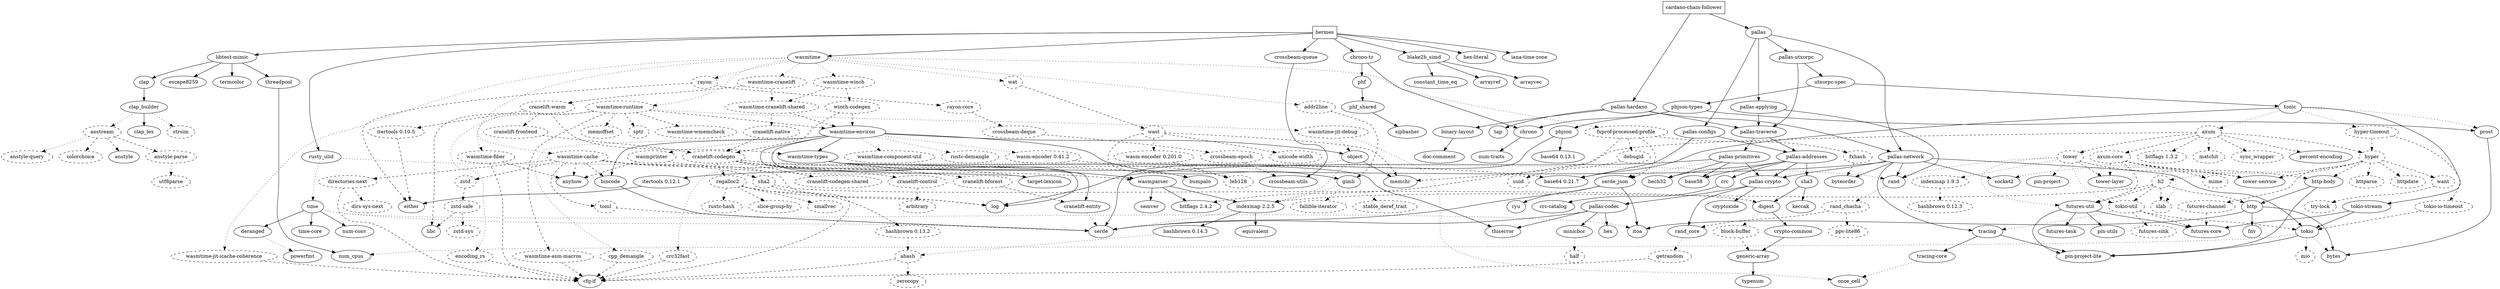 digraph {
    0 [ label = "hermes" shape = box]
    1 [ label = "cardano-chain-follower" shape = box]
    2 [ label = "anyhow" ]
    3 [ label = "blake2b_simd" ]
    4 [ label = "chrono" ]
    5 [ label = "chrono-tz" ]
    6 [ label = "crossbeam-queue" ]
    7 [ label = "hex-literal" ]
    8 [ label = "iana-time-zone" ]
    9 [ label = "libtest-mimic" ]
    10 [ label = "once_cell" ]
    11 [ label = "rusty_ulid" ]
    12 [ label = "thiserror" ]
    13 [ label = "time" ]
    14 [ label = "wasmtime" ]
    15 [ label = "pallas" ]
    16 [ label = "pallas-hardano" ]
    17 [ label = "tokio" ]
    18 [ label = "tracing" ]
    19 [ label = "arrayref" ]
    20 [ label = "arrayvec" ]
    21 [ label = "constant_time_eq" ]
    22 [ label = "num-traits" ]
    23 [ label = "phf" ]
    24 [ label = "crossbeam-utils" ]
    25 [ label = "clap" ]
    26 [ label = "escape8259" ]
    27 [ label = "termcolor" ]
    28 [ label = "threadpool" ]
    29 [ label = "rand" ]
    30 [ label = "serde" ]
    31 [ label = "deranged" ]
    32 [ label = "itoa" ]
    33 [ label = "num-conv" ]
    34 [ label = "powerfmt" ]
    35 [ label = "time-core" ]
    36 [ label = "addr2line" style = dashed]
    37 [ label = "bincode" ]
    38 [ label = "bumpalo" ]
    39 [ label = "cfg-if" ]
    40 [ label = "encoding_rs" style = dashed]
    41 [ label = "fxprof-processed-profile" style = dashed]
    42 [ label = "gimli" ]
    43 [ label = "indexmap 2.2.5" ]
    44 [ label = "libc" ]
    45 [ label = "log" ]
    46 [ label = "object" ]
    47 [ label = "rayon" style = dashed]
    48 [ label = "serde_json" ]
    49 [ label = "target-lexicon" ]
    50 [ label = "wasm-encoder 0.41.2" style = dashed]
    51 [ label = "wasmparser" ]
    52 [ label = "wasmtime-cache" style = dashed]
    53 [ label = "wasmtime-component-util" style = dashed]
    54 [ label = "wasmtime-cranelift" style = dashed]
    55 [ label = "wasmtime-environ" ]
    56 [ label = "wasmtime-fiber" style = dashed]
    57 [ label = "wasmtime-jit-debug" style = dashed]
    58 [ label = "wasmtime-jit-icache-coherence" style = dashed]
    59 [ label = "wasmtime-runtime" style = dashed]
    60 [ label = "wasmtime-winch" style = dashed]
    61 [ label = "wat" style = dashed]
    62 [ label = "pallas-addresses" ]
    63 [ label = "pallas-applying" ]
    64 [ label = "pallas-codec" ]
    65 [ label = "pallas-configs" ]
    66 [ label = "pallas-crypto" ]
    67 [ label = "pallas-network" ]
    68 [ label = "pallas-primitives" ]
    69 [ label = "pallas-traverse" ]
    70 [ label = "pallas-utxorpc" ]
    71 [ label = "binary-layout" ]
    72 [ label = "tap" ]
    73 [ label = "bytes" ]
    74 [ label = "mio" style = dashed]
    75 [ label = "num_cpus" ]
    76 [ label = "pin-project-lite" ]
    77 [ label = "tracing-core" ]
    78 [ label = "phf_shared" ]
    79 [ label = "clap_builder" ]
    80 [ label = "rand_chacha" style = dashed]
    81 [ label = "rand_core" ]
    82 [ label = "bitflags 2.4.2" ]
    83 [ label = "debugid" style = dashed]
    84 [ label = "fxhash" style = dashed]
    85 [ label = "fallible-iterator" style = dashed]
    86 [ label = "stable_deref_trait" style = dashed]
    87 [ label = "equivalent" ]
    88 [ label = "hashbrown 0.14.3" ]
    89 [ label = "crc32fast" style = dashed]
    90 [ label = "memchr" ]
    91 [ label = "either" ]
    92 [ label = "rayon-core" style = dashed]
    93 [ label = "ryu" ]
    94 [ label = "leb128" style = dashed]
    95 [ label = "semver" ]
    96 [ label = "base64 0.21.7" ]
    97 [ label = "directories-next" style = dashed]
    98 [ label = "sha2" style = dashed]
    99 [ label = "toml" style = dashed]
    100 [ label = "zstd" style = dashed]
    101 [ label = "cranelift-codegen" style = dashed]
    102 [ label = "cranelift-control" style = dashed]
    103 [ label = "cranelift-entity" ]
    104 [ label = "cranelift-frontend" style = dashed]
    105 [ label = "cranelift-native" style = dashed]
    106 [ label = "cranelift-wasm" style = dashed]
    107 [ label = "wasmtime-cranelift-shared" style = dashed]
    108 [ label = "cpp_demangle" style = dashed]
    109 [ label = "rustc-demangle" style = dashed]
    110 [ label = "wasmprinter" style = dashed]
    111 [ label = "wasmtime-types" ]
    112 [ label = "memoffset" style = dashed]
    113 [ label = "sptr" style = dashed]
    114 [ label = "wasmtime-asm-macros" style = dashed]
    115 [ label = "wasmtime-wmemcheck" style = dashed]
    116 [ label = "winch-codegen" style = dashed]
    117 [ label = "wast" style = dashed]
    118 [ label = "base58" ]
    119 [ label = "bech32" ]
    120 [ label = "crc" ]
    121 [ label = "hex" ]
    122 [ label = "sha3" ]
    123 [ label = "minicbor" ]
    124 [ label = "cryptoxide" ]
    125 [ label = "byteorder" ]
    126 [ label = "itertools 0.12.1" ]
    127 [ label = "socket2" ]
    128 [ label = "utxorpc-spec" ]
    129 [ label = "doc-comment" ]
    130 [ label = "siphasher" ]
    131 [ label = "anstream" style = dashed]
    132 [ label = "anstyle" ]
    133 [ label = "clap_lex" ]
    134 [ label = "strsim" style = dashed]
    135 [ label = "ppv-lite86" style = dashed]
    136 [ label = "getrandom" style = dashed]
    137 [ label = "uuid" style = dashed]
    138 [ label = "ahash" style = dashed]
    139 [ label = "crossbeam-deque" style = dashed]
    140 [ label = "dirs-sys-next" style = dashed]
    141 [ label = "digest" ]
    142 [ label = "zstd-safe" style = dashed]
    143 [ label = "cranelift-bforest" style = dashed]
    144 [ label = "cranelift-codegen-shared" style = dashed]
    145 [ label = "regalloc2" style = dashed]
    146 [ label = "smallvec" style = dashed]
    147 [ label = "arbitrary" style = dashed]
    148 [ label = "itertools 0.10.5" style = dashed]
    149 [ label = "unicode-width" style = dashed]
    150 [ label = "wasm-encoder 0.201.0" style = dashed]
    151 [ label = "crc-catalog" ]
    152 [ label = "keccak" ]
    153 [ label = "half" style = dashed]
    154 [ label = "pbjson" ]
    155 [ label = "pbjson-types" ]
    156 [ label = "prost" ]
    157 [ label = "tonic" ]
    158 [ label = "anstyle-parse" style = dashed]
    159 [ label = "anstyle-query" style = dashed]
    160 [ label = "colorchoice" style = dashed]
    161 [ label = "utf8parse" style = dashed]
    162 [ label = "zerocopy" style = dashed]
    163 [ label = "crossbeam-epoch" style = dashed]
    164 [ label = "block-buffer" style = dashed]
    165 [ label = "crypto-common" ]
    166 [ label = "zstd-sys" style = dashed]
    167 [ label = "hashbrown 0.13.2" style = dashed]
    168 [ label = "rustc-hash" style = dashed]
    169 [ label = "slice-group-by" style = dashed]
    170 [ label = "base64 0.13.1" ]
    171 [ label = "axum" style = dashed]
    172 [ label = "futures-core" ]
    173 [ label = "futures-util" ]
    174 [ label = "h2" style = dashed]
    175 [ label = "http" ]
    176 [ label = "http-body" ]
    177 [ label = "hyper" style = dashed]
    178 [ label = "hyper-timeout" style = dashed]
    179 [ label = "percent-encoding" ]
    180 [ label = "pin-project" ]
    181 [ label = "tokio-stream" ]
    182 [ label = "tower" style = dashed]
    183 [ label = "tower-layer" ]
    184 [ label = "tower-service" ]
    185 [ label = "generic-array" ]
    186 [ label = "typenum" ]
    187 [ label = "axum-core" style = dashed]
    188 [ label = "bitflags 1.3.2" style = dashed]
    189 [ label = "matchit" style = dashed]
    190 [ label = "mime" style = dashed]
    191 [ label = "sync_wrapper" style = dashed]
    192 [ label = "futures-task" ]
    193 [ label = "pin-utils" ]
    194 [ label = "fnv" ]
    195 [ label = "futures-sink" style = dashed]
    196 [ label = "slab" style = dashed]
    197 [ label = "tokio-util" style = dashed]
    198 [ label = "futures-channel" style = dashed]
    199 [ label = "httparse" style = dashed]
    200 [ label = "httpdate" style = dashed]
    201 [ label = "want" style = dashed]
    202 [ label = "tokio-io-timeout" style = dashed]
    203 [ label = "indexmap 1.9.3" style = dashed]
    204 [ label = "try-lock" style = dashed]
    205 [ label = "hashbrown 0.12.3" style = dashed]
    0 -> 3 [ ]
    0 -> 5 [ ]
    0 -> 6 [ ]
    0 -> 7 [ ]
    0 -> 8 [ ]
    0 -> 9 [ ]
    0 -> 11 [ ]
    0 -> 14 [ ]
    1 -> 15 [ ]
    1 -> 16 [ ]
    3 -> 19 [ ]
    3 -> 20 [ ]
    3 -> 21 [ ]
    4 -> 22 [ ]
    5 -> 4 [ ]
    5 -> 23 [ ]
    6 -> 24 [ ]
    9 -> 25 [ ]
    9 -> 26 [ ]
    9 -> 27 [ ]
    9 -> 28 [ ]
    11 -> 29 [ style = dotted]
    11 -> 13 [ style = dotted]
    13 -> 31 [ ]
    13 -> 32 [ style = dotted]
    13 -> 33 [ ]
    13 -> 30 [ style = dotted]
    13 -> 35 [ ]
    14 -> 36 [ style = dotted]
    14 -> 41 [ style = dotted]
    14 -> 47 [ style = dotted]
    14 -> 52 [ style = dotted]
    14 -> 54 [ style = dotted]
    14 -> 58 [ style = dotted]
    14 -> 59 [ style = dotted]
    14 -> 60 [ style = dotted]
    14 -> 61 [ style = dotted]
    15 -> 63 [ ]
    15 -> 65 [ ]
    15 -> 67 [ ]
    15 -> 70 [ ]
    16 -> 71 [ ]
    16 -> 67 [ ]
    16 -> 69 [ ]
    16 -> 72 [ ]
    17 -> 73 [ style = dotted]
    17 -> 74 [ style = dotted]
    17 -> 75 [ style = dotted]
    17 -> 76 [ ]
    18 -> 76 [ ]
    18 -> 77 [ ]
    23 -> 78 [ ]
    25 -> 79 [ ]
    28 -> 75 [ ]
    29 -> 80 [ style = dotted]
    31 -> 34 [ style = dotted]
    36 -> 42 [ style = dashed]
    37 -> 30 [ ]
    40 -> 39 [ style = dashed]
    41 -> 82 [ style = dashed]
    41 -> 83 [ style = dashed]
    41 -> 84 [ style = dashed]
    41 -> 48 [ style = dashed]
    42 -> 85 [ style = dotted]
    42 -> 43 [ style = dotted]
    42 -> 86 [ style = dotted]
    43 -> 87 [ ]
    43 -> 88 [ ]
    43 -> 30 [ style = dotted]
    46 -> 89 [ style = dotted]
    46 -> 43 [ style = dotted]
    46 -> 90 [ ]
    47 -> 91 [ style = dashed]
    47 -> 92 [ style = dashed]
    48 -> 32 [ ]
    48 -> 93 [ ]
    48 -> 30 [ ]
    50 -> 94 [ style = dashed]
    51 -> 82 [ ]
    51 -> 43 [ ]
    51 -> 95 [ ]
    52 -> 2 [ style = dashed]
    52 -> 96 [ style = dashed]
    52 -> 37 [ style = dashed]
    52 -> 97 [ style = dashed]
    52 -> 45 [ style = dashed]
    52 -> 98 [ style = dashed]
    52 -> 99 [ style = dashed]
    52 -> 100 [ style = dashed]
    54 -> 106 [ style = dashed]
    54 -> 107 [ style = dashed]
    55 -> 37 [ ]
    55 -> 108 [ style = dotted]
    55 -> 42 [ ]
    55 -> 45 [ ]
    55 -> 46 [ ]
    55 -> 109 [ style = dotted]
    55 -> 49 [ ]
    55 -> 50 [ style = dotted]
    55 -> 110 [ style = dotted]
    55 -> 53 [ style = dotted]
    55 -> 111 [ ]
    56 -> 2 [ style = dashed]
    56 -> 39 [ style = dashed]
    57 -> 46 [ style = dotted]
    57 -> 10 [ style = dotted]
    58 -> 39 [ style = dashed]
    59 -> 40 [ style = dotted]
    59 -> 44 [ style = dashed]
    59 -> 112 [ style = dashed]
    59 -> 113 [ style = dashed]
    59 -> 114 [ style = dashed]
    59 -> 55 [ style = dashed]
    59 -> 56 [ style = dotted]
    59 -> 57 [ style = dotted]
    59 -> 115 [ style = dashed]
    60 -> 107 [ style = dashed]
    60 -> 116 [ style = dashed]
    61 -> 117 [ style = dashed]
    62 -> 118 [ ]
    62 -> 119 [ ]
    62 -> 120 [ ]
    62 -> 66 [ ]
    62 -> 122 [ ]
    63 -> 69 [ ]
    63 -> 29 [ ]
    64 -> 121 [ ]
    64 -> 123 [ ]
    64 -> 30 [ ]
    64 -> 12 [ ]
    65 -> 96 [ ]
    65 -> 62 [ ]
    65 -> 48 [ style = dotted]
    66 -> 124 [ ]
    66 -> 64 [ ]
    66 -> 81 [ ]
    67 -> 125 [ ]
    67 -> 126 [ ]
    67 -> 66 [ ]
    67 -> 29 [ ]
    67 -> 127 [ ]
    67 -> 17 [ ]
    67 -> 18 [ ]
    68 -> 118 [ ]
    68 -> 119 [ ]
    68 -> 45 [ ]
    68 -> 66 [ ]
    68 -> 48 [ style = dotted]
    69 -> 62 [ ]
    69 -> 68 [ ]
    70 -> 69 [ ]
    70 -> 128 [ ]
    71 -> 129 [ ]
    77 -> 10 [ style = dotted]
    78 -> 130 [ ]
    79 -> 131 [ style = dotted]
    79 -> 133 [ ]
    79 -> 134 [ style = dotted]
    80 -> 135 [ style = dashed]
    80 -> 81 [ style = dashed]
    81 -> 136 [ style = dotted]
    83 -> 137 [ style = dashed]
    84 -> 125 [ style = dashed]
    88 -> 138 [ style = dotted]
    89 -> 39 [ style = dashed]
    92 -> 139 [ style = dashed]
    97 -> 39 [ style = dashed]
    97 -> 140 [ style = dashed]
    98 -> 39 [ style = dashed]
    98 -> 141 [ style = dashed]
    99 -> 30 [ style = dashed]
    100 -> 142 [ style = dashed]
    101 -> 38 [ style = dashed]
    101 -> 143 [ style = dashed]
    101 -> 144 [ style = dashed]
    101 -> 102 [ style = dashed]
    101 -> 42 [ style = dotted]
    101 -> 145 [ style = dashed]
    101 -> 49 [ style = dashed]
    102 -> 147 [ style = dashed]
    103 -> 30 [ style = dotted]
    104 -> 101 [ style = dashed]
    105 -> 101 [ style = dashed]
    106 -> 104 [ style = dashed]
    106 -> 148 [ style = dashed]
    106 -> 111 [ style = dashed]
    107 -> 105 [ style = dashed]
    107 -> 55 [ style = dashed]
    108 -> 39 [ style = dashed]
    110 -> 2 [ style = dashed]
    110 -> 51 [ style = dashed]
    111 -> 103 [ ]
    111 -> 12 [ ]
    111 -> 51 [ ]
    114 -> 39 [ style = dashed]
    116 -> 101 [ style = dashed]
    116 -> 55 [ style = dashed]
    117 -> 38 [ style = dashed]
    117 -> 90 [ style = dashed]
    117 -> 149 [ style = dashed]
    117 -> 150 [ style = dashed]
    120 -> 151 [ ]
    122 -> 141 [ ]
    122 -> 152 [ ]
    123 -> 153 [ style = dotted]
    126 -> 91 [ ]
    128 -> 155 [ ]
    128 -> 157 [ ]
    131 -> 132 [ style = dashed]
    131 -> 158 [ style = dashed]
    131 -> 159 [ style = dotted]
    131 -> 160 [ style = dashed]
    136 -> 39 [ style = dashed]
    138 -> 39 [ style = dashed]
    138 -> 162 [ style = dashed]
    139 -> 163 [ style = dashed]
    141 -> 164 [ style = dotted]
    141 -> 165 [ ]
    142 -> 44 [ style = dashed]
    142 -> 166 [ style = dashed]
    143 -> 103 [ style = dashed]
    145 -> 167 [ style = dashed]
    145 -> 45 [ style = dashed]
    145 -> 168 [ style = dashed]
    145 -> 169 [ style = dashed]
    145 -> 146 [ style = dashed]
    148 -> 91 [ style = dashed]
    150 -> 94 [ style = dashed]
    154 -> 170 [ ]
    154 -> 30 [ ]
    155 -> 4 [ ]
    155 -> 154 [ ]
    155 -> 156 [ ]
    156 -> 73 [ ]
    157 -> 171 [ style = dotted]
    157 -> 96 [ ]
    157 -> 178 [ style = dotted]
    157 -> 156 [ style = dotted]
    157 -> 181 [ ]
    158 -> 161 [ style = dotted]
    163 -> 24 [ style = dashed]
    164 -> 185 [ style = dashed]
    165 -> 185 [ ]
    167 -> 138 [ style = dotted]
    171 -> 187 [ style = dashed]
    171 -> 188 [ style = dashed]
    171 -> 177 [ style = dashed]
    171 -> 189 [ style = dashed]
    171 -> 90 [ style = dashed]
    171 -> 179 [ style = dashed]
    171 -> 191 [ style = dashed]
    171 -> 182 [ style = dashed]
    173 -> 172 [ ]
    173 -> 192 [ ]
    173 -> 76 [ ]
    173 -> 193 [ ]
    174 -> 173 [ style = dashed]
    174 -> 175 [ style = dashed]
    174 -> 43 [ style = dashed]
    174 -> 196 [ style = dashed]
    174 -> 197 [ style = dashed]
    175 -> 73 [ ]
    175 -> 194 [ ]
    175 -> 32 [ ]
    176 -> 175 [ ]
    176 -> 76 [ ]
    177 -> 198 [ style = dashed]
    177 -> 174 [ style = dotted]
    177 -> 176 [ style = dashed]
    177 -> 199 [ style = dashed]
    177 -> 200 [ style = dashed]
    177 -> 127 [ style = dotted]
    177 -> 184 [ style = dashed]
    177 -> 201 [ style = dashed]
    178 -> 177 [ style = dashed]
    178 -> 202 [ style = dashed]
    181 -> 172 [ ]
    181 -> 17 [ ]
    182 -> 173 [ style = dotted]
    182 -> 203 [ style = dotted]
    182 -> 180 [ style = dotted]
    182 -> 29 [ style = dotted]
    182 -> 196 [ style = dotted]
    182 -> 197 [ style = dotted]
    182 -> 183 [ style = dashed]
    182 -> 184 [ style = dashed]
    185 -> 186 [ ]
    187 -> 173 [ style = dashed]
    187 -> 176 [ style = dashed]
    187 -> 190 [ style = dashed]
    187 -> 183 [ style = dashed]
    187 -> 184 [ style = dashed]
    197 -> 172 [ style = dashed]
    197 -> 195 [ style = dashed]
    197 -> 17 [ style = dashed]
    197 -> 18 [ style = dotted]
    198 -> 172 [ style = dashed]
    201 -> 204 [ style = dashed]
    202 -> 17 [ style = dashed]
    203 -> 205 [ style = dashed]
}

